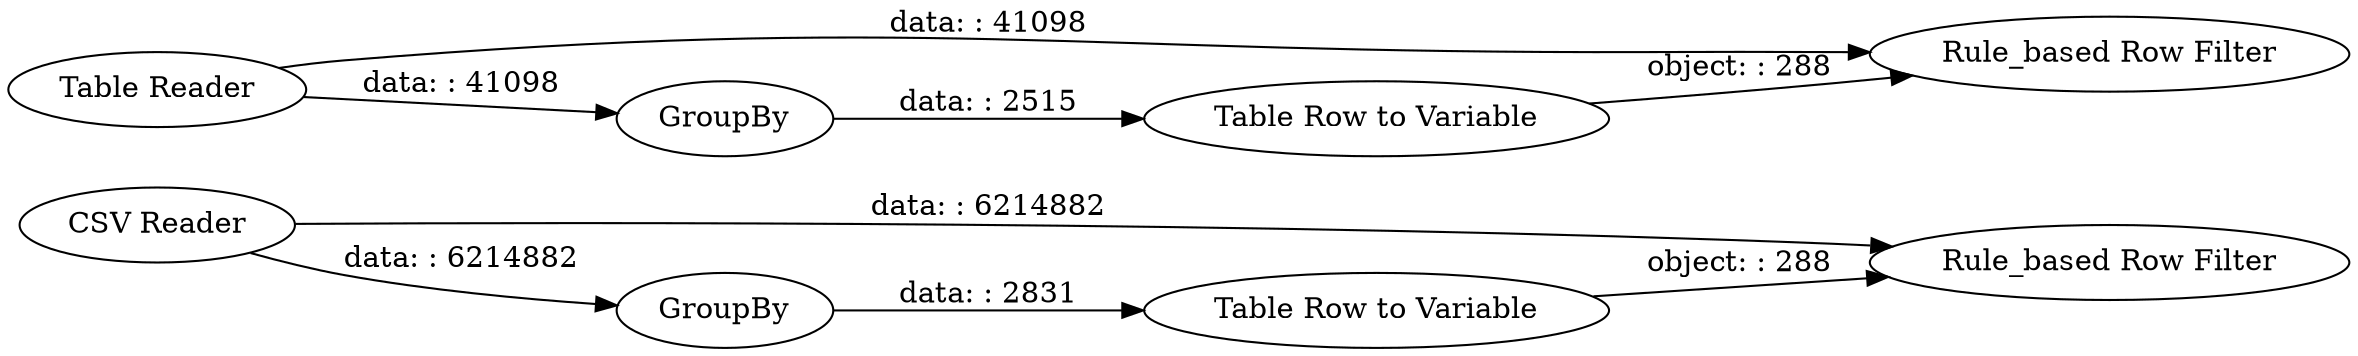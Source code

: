 digraph {
	"-246017894652628767_31" [label="Rule_based Row Filter"]
	"-246017894652628767_29" [label=GroupBy]
	"-246017894652628767_32" [label="CSV Reader"]
	"-246017894652628767_26" [label="Rule_based Row Filter"]
	"-246017894652628767_30" [label="Table Row to Variable"]
	"-246017894652628767_25" [label=GroupBy]
	"-246017894652628767_1" [label="Table Reader"]
	"-246017894652628767_27" [label="Table Row to Variable"]
	"-246017894652628767_27" -> "-246017894652628767_26" [label="object: : 288"]
	"-246017894652628767_25" -> "-246017894652628767_27" [label="data: : 2515"]
	"-246017894652628767_30" -> "-246017894652628767_31" [label="object: : 288"]
	"-246017894652628767_32" -> "-246017894652628767_31" [label="data: : 6214882"]
	"-246017894652628767_1" -> "-246017894652628767_25" [label="data: : 41098"]
	"-246017894652628767_32" -> "-246017894652628767_29" [label="data: : 6214882"]
	"-246017894652628767_29" -> "-246017894652628767_30" [label="data: : 2831"]
	"-246017894652628767_1" -> "-246017894652628767_26" [label="data: : 41098"]
	rankdir=LR
}
